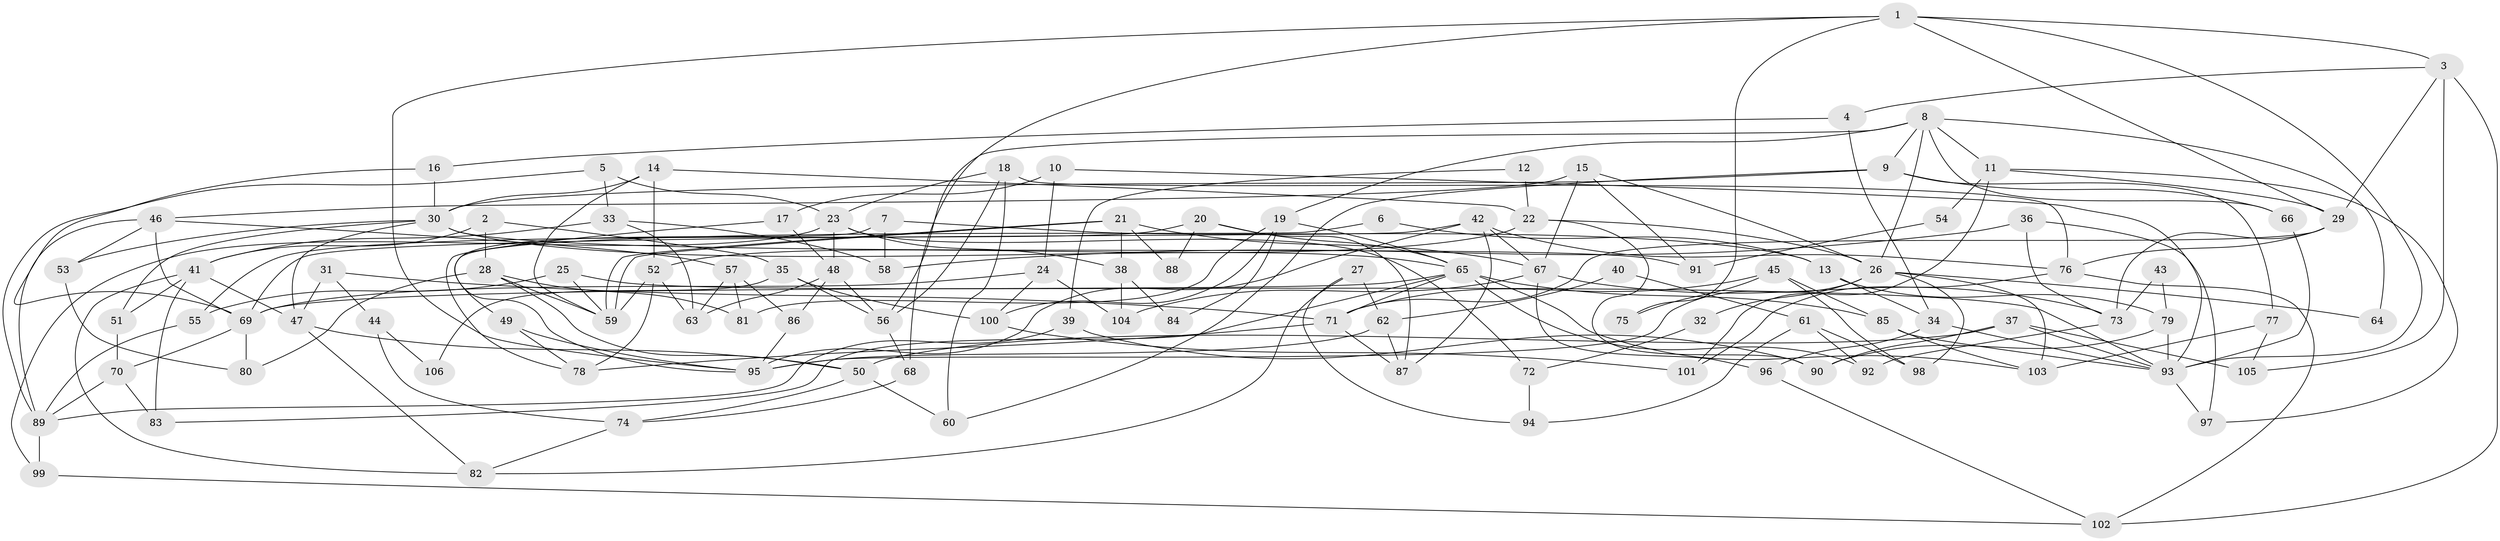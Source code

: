 // Generated by graph-tools (version 1.1) at 2025/50/03/09/25 03:50:02]
// undirected, 106 vertices, 212 edges
graph export_dot {
graph [start="1"]
  node [color=gray90,style=filled];
  1;
  2;
  3;
  4;
  5;
  6;
  7;
  8;
  9;
  10;
  11;
  12;
  13;
  14;
  15;
  16;
  17;
  18;
  19;
  20;
  21;
  22;
  23;
  24;
  25;
  26;
  27;
  28;
  29;
  30;
  31;
  32;
  33;
  34;
  35;
  36;
  37;
  38;
  39;
  40;
  41;
  42;
  43;
  44;
  45;
  46;
  47;
  48;
  49;
  50;
  51;
  52;
  53;
  54;
  55;
  56;
  57;
  58;
  59;
  60;
  61;
  62;
  63;
  64;
  65;
  66;
  67;
  68;
  69;
  70;
  71;
  72;
  73;
  74;
  75;
  76;
  77;
  78;
  79;
  80;
  81;
  82;
  83;
  84;
  85;
  86;
  87;
  88;
  89;
  90;
  91;
  92;
  93;
  94;
  95;
  96;
  97;
  98;
  99;
  100;
  101;
  102;
  103;
  104;
  105;
  106;
  1 -- 3;
  1 -- 93;
  1 -- 29;
  1 -- 68;
  1 -- 75;
  1 -- 95;
  2 -- 41;
  2 -- 28;
  2 -- 35;
  3 -- 29;
  3 -- 4;
  3 -- 102;
  3 -- 105;
  4 -- 16;
  4 -- 34;
  5 -- 89;
  5 -- 33;
  5 -- 23;
  6 -- 49;
  6 -- 13;
  7 -- 58;
  7 -- 95;
  7 -- 13;
  8 -- 9;
  8 -- 19;
  8 -- 11;
  8 -- 26;
  8 -- 56;
  8 -- 64;
  8 -- 66;
  9 -- 77;
  9 -- 30;
  9 -- 60;
  9 -- 66;
  10 -- 24;
  10 -- 93;
  10 -- 17;
  11 -- 29;
  11 -- 54;
  11 -- 97;
  11 -- 101;
  12 -- 39;
  12 -- 22;
  13 -- 34;
  13 -- 79;
  14 -- 59;
  14 -- 30;
  14 -- 22;
  14 -- 52;
  15 -- 26;
  15 -- 46;
  15 -- 67;
  15 -- 91;
  16 -- 30;
  16 -- 69;
  17 -- 48;
  17 -- 78;
  18 -- 60;
  18 -- 56;
  18 -- 23;
  18 -- 76;
  19 -- 100;
  19 -- 65;
  19 -- 81;
  19 -- 84;
  20 -- 87;
  20 -- 65;
  20 -- 55;
  20 -- 88;
  21 -- 59;
  21 -- 59;
  21 -- 67;
  21 -- 38;
  21 -- 88;
  22 -- 26;
  22 -- 52;
  22 -- 90;
  23 -- 38;
  23 -- 48;
  23 -- 72;
  23 -- 99;
  24 -- 100;
  24 -- 69;
  24 -- 104;
  25 -- 59;
  25 -- 55;
  25 -- 93;
  26 -- 103;
  26 -- 32;
  26 -- 64;
  26 -- 95;
  26 -- 98;
  27 -- 82;
  27 -- 62;
  27 -- 94;
  28 -- 81;
  28 -- 59;
  28 -- 50;
  28 -- 80;
  29 -- 76;
  29 -- 71;
  29 -- 73;
  30 -- 53;
  30 -- 47;
  30 -- 51;
  30 -- 65;
  30 -- 91;
  31 -- 47;
  31 -- 71;
  31 -- 44;
  32 -- 72;
  33 -- 63;
  33 -- 41;
  33 -- 58;
  34 -- 96;
  34 -- 93;
  35 -- 56;
  35 -- 100;
  35 -- 106;
  36 -- 73;
  36 -- 97;
  36 -- 58;
  37 -- 90;
  37 -- 93;
  37 -- 50;
  37 -- 105;
  38 -- 84;
  38 -- 104;
  39 -- 90;
  39 -- 89;
  40 -- 61;
  40 -- 62;
  41 -- 51;
  41 -- 82;
  41 -- 47;
  41 -- 83;
  42 -- 95;
  42 -- 67;
  42 -- 69;
  42 -- 76;
  42 -- 87;
  43 -- 73;
  43 -- 79;
  44 -- 74;
  44 -- 106;
  45 -- 85;
  45 -- 71;
  45 -- 75;
  45 -- 98;
  46 -- 69;
  46 -- 89;
  46 -- 53;
  46 -- 57;
  47 -- 50;
  47 -- 82;
  48 -- 86;
  48 -- 56;
  48 -- 63;
  49 -- 78;
  49 -- 95;
  50 -- 60;
  50 -- 74;
  51 -- 70;
  52 -- 59;
  52 -- 63;
  52 -- 78;
  53 -- 80;
  54 -- 91;
  55 -- 89;
  56 -- 68;
  57 -- 63;
  57 -- 81;
  57 -- 86;
  61 -- 92;
  61 -- 98;
  61 -- 94;
  62 -- 95;
  62 -- 87;
  65 -- 71;
  65 -- 69;
  65 -- 83;
  65 -- 85;
  65 -- 92;
  65 -- 103;
  66 -- 93;
  67 -- 104;
  67 -- 73;
  67 -- 96;
  68 -- 74;
  69 -- 70;
  69 -- 80;
  70 -- 83;
  70 -- 89;
  71 -- 78;
  71 -- 87;
  72 -- 94;
  73 -- 92;
  74 -- 82;
  76 -- 101;
  76 -- 102;
  77 -- 103;
  77 -- 105;
  79 -- 93;
  79 -- 90;
  85 -- 93;
  85 -- 103;
  86 -- 95;
  89 -- 99;
  93 -- 97;
  96 -- 102;
  99 -- 102;
  100 -- 101;
}
